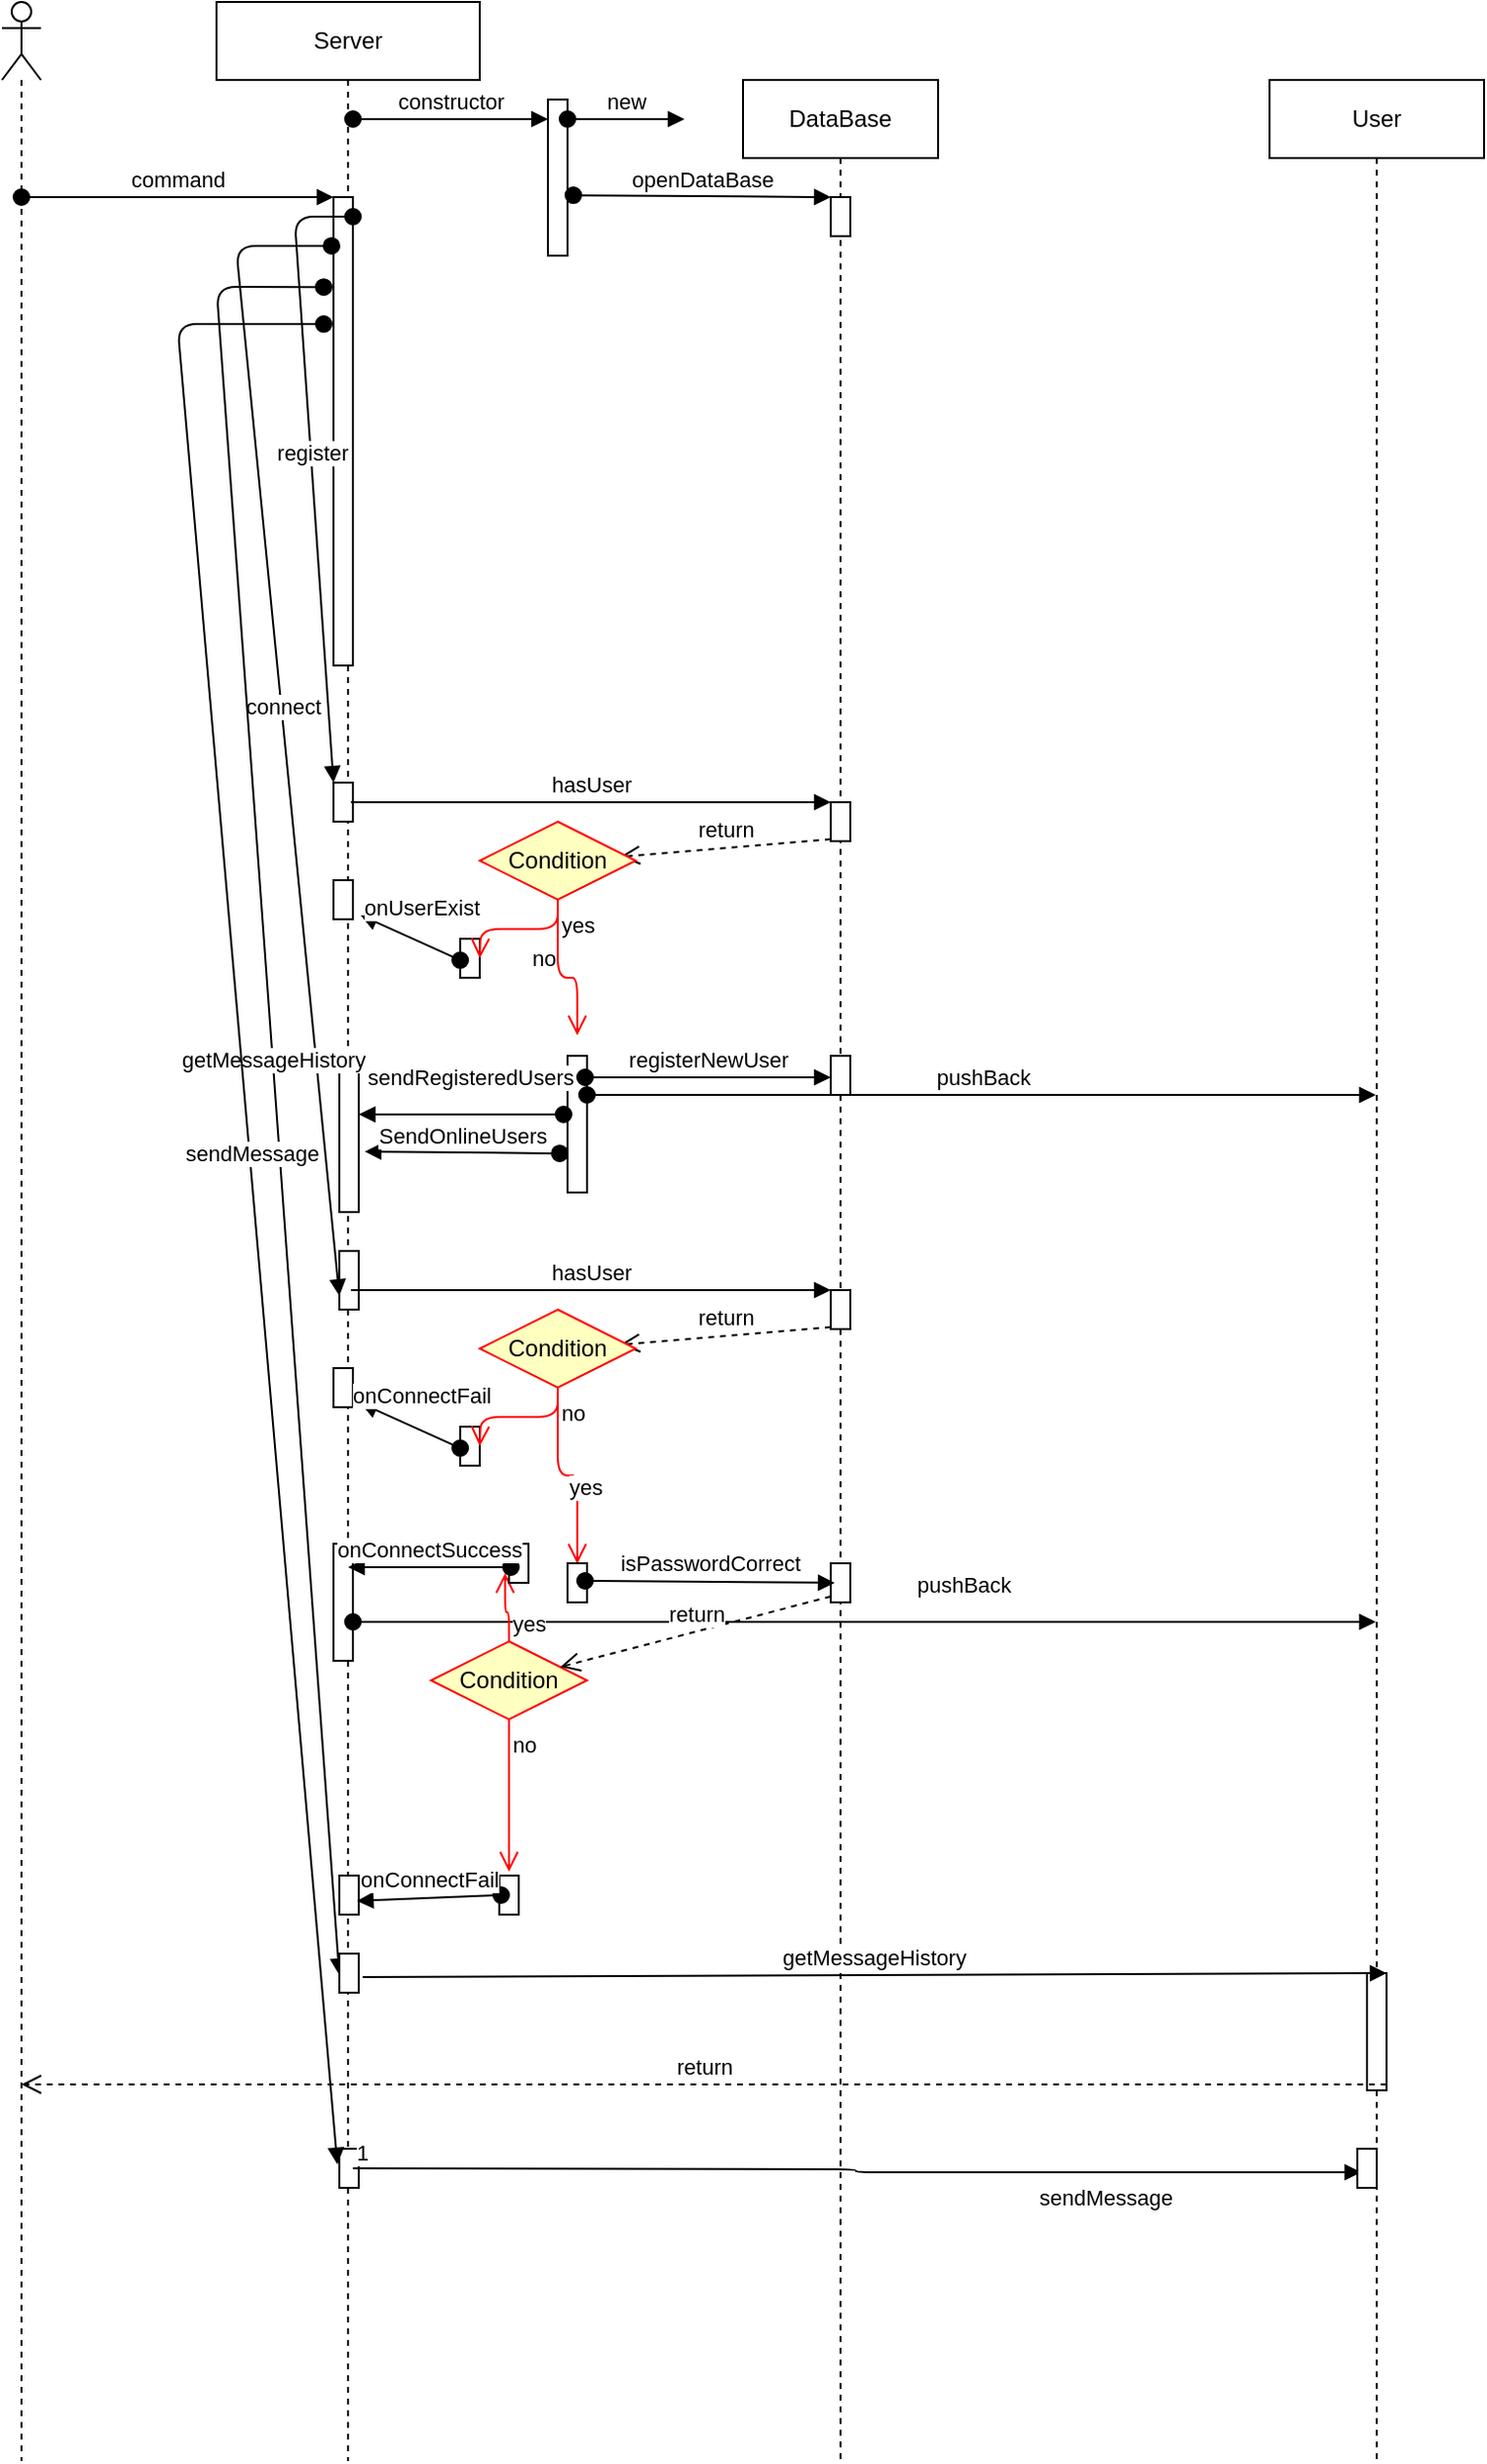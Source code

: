 <mxfile version="14.9.0" type="device"><diagram id="XWIWBX7Q9k4Xep03zW-x" name="Page-1"><mxGraphModel dx="1185" dy="670" grid="1" gridSize="10" guides="1" tooltips="1" connect="1" arrows="1" fold="1" page="1" pageScale="1" pageWidth="3300" pageHeight="4681" math="0" shadow="0"><root><mxCell id="0"/><mxCell id="1" parent="0"/><mxCell id="GI-sh2BI521b2_qE_s5J-18" value="" style="shape=umlLifeline;participant=umlActor;perimeter=lifelinePerimeter;whiteSpace=wrap;html=1;container=1;collapsible=0;recursiveResize=0;verticalAlign=top;spacingTop=36;outlineConnect=0;" parent="1" vertex="1"><mxGeometry x="20" y="30" width="20" height="1260" as="geometry"/></mxCell><mxCell id="GI-sh2BI521b2_qE_s5J-19" value="Server" style="shape=umlLifeline;perimeter=lifelinePerimeter;whiteSpace=wrap;html=1;container=1;collapsible=0;recursiveResize=0;outlineConnect=0;" parent="1" vertex="1"><mxGeometry x="130" y="30" width="135" height="1260" as="geometry"/></mxCell><mxCell id="GI-sh2BI521b2_qE_s5J-31" value="" style="html=1;points=[];perimeter=orthogonalPerimeter;" parent="GI-sh2BI521b2_qE_s5J-19" vertex="1"><mxGeometry x="60" y="100" width="10" height="240" as="geometry"/></mxCell><mxCell id="GI-sh2BI521b2_qE_s5J-50" value="" style="html=1;points=[];perimeter=orthogonalPerimeter;" parent="GI-sh2BI521b2_qE_s5J-19" vertex="1"><mxGeometry x="60" y="450" width="10" height="20" as="geometry"/></mxCell><mxCell id="GI-sh2BI521b2_qE_s5J-51" value="" style="html=1;points=[];perimeter=orthogonalPerimeter;" parent="GI-sh2BI521b2_qE_s5J-19" vertex="1"><mxGeometry x="60" y="400" width="10" height="20" as="geometry"/></mxCell><mxCell id="GI-sh2BI521b2_qE_s5J-52" value="register" style="html=1;verticalAlign=bottom;startArrow=oval;startFill=1;endArrow=block;startSize=8;" parent="GI-sh2BI521b2_qE_s5J-19" target="GI-sh2BI521b2_qE_s5J-51" edge="1"><mxGeometry width="60" relative="1" as="geometry"><mxPoint x="70" y="110" as="sourcePoint"/><mxPoint x="130" y="110" as="targetPoint"/><Array as="points"><mxPoint x="40" y="110"/></Array></mxGeometry></mxCell><mxCell id="GI-sh2BI521b2_qE_s5J-60" value="" style="html=1;points=[];perimeter=orthogonalPerimeter;" parent="GI-sh2BI521b2_qE_s5J-19" vertex="1"><mxGeometry x="125" y="480" width="10" height="20" as="geometry"/></mxCell><mxCell id="GI-sh2BI521b2_qE_s5J-63" value="onUserExist" style="html=1;verticalAlign=bottom;startArrow=oval;startFill=1;endArrow=block;startSize=8;exitX=0;exitY=0.55;exitDx=0;exitDy=0;exitPerimeter=0;entryX=1.4;entryY=0.9;entryDx=0;entryDy=0;entryPerimeter=0;" parent="GI-sh2BI521b2_qE_s5J-19" source="GI-sh2BI521b2_qE_s5J-60" target="GI-sh2BI521b2_qE_s5J-50" edge="1"><mxGeometry x="-0.12" y="-9" width="60" relative="1" as="geometry"><mxPoint x="500" y="430" as="sourcePoint"/><mxPoint x="560" y="430" as="targetPoint"/><mxPoint x="-1" as="offset"/></mxGeometry></mxCell><mxCell id="GI-sh2BI521b2_qE_s5J-66" value="" style="html=1;points=[];perimeter=orthogonalPerimeter;" parent="GI-sh2BI521b2_qE_s5J-19" vertex="1"><mxGeometry x="63" y="540" width="10" height="80" as="geometry"/></mxCell><mxCell id="GI-sh2BI521b2_qE_s5J-70" value="" style="html=1;points=[];perimeter=orthogonalPerimeter;" parent="GI-sh2BI521b2_qE_s5J-19" vertex="1"><mxGeometry x="63" y="640" width="10" height="30" as="geometry"/></mxCell><mxCell id="GI-sh2BI521b2_qE_s5J-71" value="connect" style="html=1;verticalAlign=bottom;startArrow=oval;startFill=1;endArrow=block;startSize=8;exitX=-0.1;exitY=0.104;exitDx=0;exitDy=0;exitPerimeter=0;entryX=0;entryY=0.767;entryDx=0;entryDy=0;entryPerimeter=0;" parent="GI-sh2BI521b2_qE_s5J-19" source="GI-sh2BI521b2_qE_s5J-31" target="GI-sh2BI521b2_qE_s5J-70" edge="1"><mxGeometry width="60" relative="1" as="geometry"><mxPoint x="-40" y="160" as="sourcePoint"/><mxPoint x="-30" y="125" as="targetPoint"/><Array as="points"><mxPoint x="10" y="125"/></Array></mxGeometry></mxCell><mxCell id="GI-sh2BI521b2_qE_s5J-103" value="" style="html=1;points=[];perimeter=orthogonalPerimeter;" parent="GI-sh2BI521b2_qE_s5J-19" vertex="1"><mxGeometry x="63" y="960" width="10" height="20" as="geometry"/></mxCell><mxCell id="GI-sh2BI521b2_qE_s5J-111" value="" style="html=1;points=[];perimeter=orthogonalPerimeter;" parent="GI-sh2BI521b2_qE_s5J-19" vertex="1"><mxGeometry x="60" y="790" width="10" height="60" as="geometry"/></mxCell><mxCell id="GI-sh2BI521b2_qE_s5J-114" value="pushBack" style="html=1;verticalAlign=bottom;startArrow=oval;startFill=1;endArrow=block;startSize=8;" parent="GI-sh2BI521b2_qE_s5J-19" target="GI-sh2BI521b2_qE_s5J-112" edge="1"><mxGeometry x="0.194" y="10" width="60" relative="1" as="geometry"><mxPoint x="70" y="830" as="sourcePoint"/><mxPoint x="130" y="830" as="targetPoint"/><mxPoint as="offset"/></mxGeometry></mxCell><mxCell id="GI-sh2BI521b2_qE_s5J-115" value="getMessageHistory" style="html=1;verticalAlign=bottom;startArrow=oval;startFill=1;endArrow=block;startSize=8;exitX=-0.5;exitY=0.192;exitDx=0;exitDy=0;exitPerimeter=0;entryX=0;entryY=0.55;entryDx=0;entryDy=0;entryPerimeter=0;" parent="GI-sh2BI521b2_qE_s5J-19" source="GI-sh2BI521b2_qE_s5J-31" target="GI-sh2BI521b2_qE_s5J-117" edge="1"><mxGeometry width="60" relative="1" as="geometry"><mxPoint x="-60" y="180" as="sourcePoint"/><mxPoint x="-200" y="240" as="targetPoint"/><Array as="points"><mxPoint y="146"/></Array></mxGeometry></mxCell><mxCell id="GI-sh2BI521b2_qE_s5J-117" value="" style="html=1;points=[];perimeter=orthogonalPerimeter;" parent="GI-sh2BI521b2_qE_s5J-19" vertex="1"><mxGeometry x="63" y="1000" width="10" height="20" as="geometry"/></mxCell><mxCell id="GI-sh2BI521b2_qE_s5J-121" value="" style="html=1;points=[];perimeter=orthogonalPerimeter;" parent="GI-sh2BI521b2_qE_s5J-19" vertex="1"><mxGeometry x="63" y="1100" width="10" height="20" as="geometry"/></mxCell><mxCell id="GI-sh2BI521b2_qE_s5J-124" value="sendMessage" style="html=1;verticalAlign=bottom;startArrow=oval;startFill=1;endArrow=block;startSize=8;exitX=-0.5;exitY=0.271;exitDx=0;exitDy=0;exitPerimeter=0;entryX=-0.1;entryY=0.4;entryDx=0;entryDy=0;entryPerimeter=0;" parent="GI-sh2BI521b2_qE_s5J-19" source="GI-sh2BI521b2_qE_s5J-31" target="GI-sh2BI521b2_qE_s5J-121" edge="1"><mxGeometry width="60" relative="1" as="geometry"><mxPoint x="-90" y="200" as="sourcePoint"/><mxPoint x="-70" y="240" as="targetPoint"/><Array as="points"><mxPoint x="-20" y="165"/></Array></mxGeometry></mxCell><mxCell id="GI-sh2BI521b2_qE_s5J-125" value="sendMessage" style="endArrow=block;endFill=1;html=1;edgeStyle=orthogonalEdgeStyle;align=left;verticalAlign=top;entryX=0.2;entryY=0.6;entryDx=0;entryDy=0;entryPerimeter=0;" parent="GI-sh2BI521b2_qE_s5J-19" target="GI-sh2BI521b2_qE_s5J-127" edge="1"><mxGeometry x="0.356" relative="1" as="geometry"><mxPoint x="70" y="1110" as="sourcePoint"/><mxPoint x="550" y="1120" as="targetPoint"/><mxPoint as="offset"/></mxGeometry></mxCell><mxCell id="GI-sh2BI521b2_qE_s5J-126" value="1" style="edgeLabel;resizable=0;html=1;align=left;verticalAlign=bottom;" parent="GI-sh2BI521b2_qE_s5J-125" connectable="0" vertex="1"><mxGeometry x="-1" relative="1" as="geometry"/></mxCell><mxCell id="GI-sh2BI521b2_qE_s5J-21" value="" style="html=1;points=[];perimeter=orthogonalPerimeter;" parent="1" vertex="1"><mxGeometry x="300" y="80" width="10" height="80" as="geometry"/></mxCell><mxCell id="GI-sh2BI521b2_qE_s5J-22" value="constructor" style="html=1;verticalAlign=bottom;startArrow=oval;endArrow=block;startSize=8;" parent="1" target="GI-sh2BI521b2_qE_s5J-21" edge="1"><mxGeometry relative="1" as="geometry"><mxPoint x="200" y="90" as="sourcePoint"/></mxGeometry></mxCell><mxCell id="GI-sh2BI521b2_qE_s5J-25" value="DataBase" style="shape=umlLifeline;perimeter=lifelinePerimeter;whiteSpace=wrap;html=1;container=1;collapsible=0;recursiveResize=0;outlineConnect=0;" parent="1" vertex="1"><mxGeometry x="400" y="70" width="100" height="1220" as="geometry"/></mxCell><mxCell id="GI-sh2BI521b2_qE_s5J-27" value="" style="html=1;points=[];perimeter=orthogonalPerimeter;" parent="GI-sh2BI521b2_qE_s5J-25" vertex="1"><mxGeometry x="45" y="60" width="10" height="20" as="geometry"/></mxCell><mxCell id="GI-sh2BI521b2_qE_s5J-33" value="" style="html=1;points=[];perimeter=orthogonalPerimeter;" parent="GI-sh2BI521b2_qE_s5J-25" vertex="1"><mxGeometry x="45" y="370" width="10" height="20" as="geometry"/></mxCell><mxCell id="GI-sh2BI521b2_qE_s5J-64" value="" style="html=1;points=[];perimeter=orthogonalPerimeter;" parent="GI-sh2BI521b2_qE_s5J-25" vertex="1"><mxGeometry x="45" y="500" width="10" height="20" as="geometry"/></mxCell><mxCell id="GI-sh2BI521b2_qE_s5J-91" value="" style="html=1;points=[];perimeter=orthogonalPerimeter;" parent="GI-sh2BI521b2_qE_s5J-25" vertex="1"><mxGeometry x="45" y="760" width="10" height="20" as="geometry"/></mxCell><mxCell id="GI-sh2BI521b2_qE_s5J-26" value="new" style="html=1;verticalAlign=bottom;startArrow=oval;startFill=1;endArrow=block;startSize=8;" parent="1" edge="1"><mxGeometry width="60" relative="1" as="geometry"><mxPoint x="310" y="90" as="sourcePoint"/><mxPoint x="370" y="90" as="targetPoint"/></mxGeometry></mxCell><mxCell id="GI-sh2BI521b2_qE_s5J-28" value="openDataBase" style="html=1;verticalAlign=bottom;startArrow=oval;endArrow=block;startSize=8;exitX=1.3;exitY=0.613;exitDx=0;exitDy=0;exitPerimeter=0;" parent="1" source="GI-sh2BI521b2_qE_s5J-21" target="GI-sh2BI521b2_qE_s5J-27" edge="1"><mxGeometry relative="1" as="geometry"><mxPoint x="350" y="130" as="sourcePoint"/></mxGeometry></mxCell><mxCell id="GI-sh2BI521b2_qE_s5J-32" value="command" style="html=1;verticalAlign=bottom;startArrow=oval;endArrow=block;startSize=8;" parent="1" source="GI-sh2BI521b2_qE_s5J-18" target="GI-sh2BI521b2_qE_s5J-31" edge="1"><mxGeometry relative="1" as="geometry"><mxPoint x="50" y="170" as="sourcePoint"/><Array as="points"><mxPoint x="160" y="130"/></Array></mxGeometry></mxCell><mxCell id="GI-sh2BI521b2_qE_s5J-34" value="hasUser" style="html=1;verticalAlign=bottom;endArrow=block;entryX=0;entryY=0;exitX=0.9;exitY=0.5;exitDx=0;exitDy=0;exitPerimeter=0;" parent="1" source="GI-sh2BI521b2_qE_s5J-51" target="GI-sh2BI521b2_qE_s5J-33" edge="1"><mxGeometry relative="1" as="geometry"><mxPoint x="210" y="420" as="sourcePoint"/><Array as="points"><mxPoint x="350" y="440"/></Array></mxGeometry></mxCell><mxCell id="GI-sh2BI521b2_qE_s5J-35" value="return" style="html=1;verticalAlign=bottom;endArrow=open;dashed=1;endSize=8;exitX=0;exitY=0.95;entryX=0.9;entryY=0.45;entryDx=0;entryDy=0;entryPerimeter=0;" parent="1" source="GI-sh2BI521b2_qE_s5J-33" target="GI-sh2BI521b2_qE_s5J-56" edge="1"><mxGeometry relative="1" as="geometry"><mxPoint x="342" y="455" as="targetPoint"/></mxGeometry></mxCell><mxCell id="GI-sh2BI521b2_qE_s5J-56" value="Condition" style="rhombus;whiteSpace=wrap;html=1;fillColor=#ffffc0;strokeColor=#ff0000;" parent="1" vertex="1"><mxGeometry x="265" y="450" width="80" height="40" as="geometry"/></mxCell><mxCell id="GI-sh2BI521b2_qE_s5J-57" value="no" style="edgeStyle=orthogonalEdgeStyle;html=1;align=left;verticalAlign=bottom;endArrow=open;endSize=8;strokeColor=#ff0000;entryX=0.5;entryY=-0.15;entryDx=0;entryDy=0;entryPerimeter=0;" parent="1" source="GI-sh2BI521b2_qE_s5J-56" target="GI-sh2BI521b2_qE_s5J-61" edge="1"><mxGeometry x="-0.022" y="-15" relative="1" as="geometry"><mxPoint x="290" y="720" as="targetPoint"/><mxPoint as="offset"/></mxGeometry></mxCell><mxCell id="GI-sh2BI521b2_qE_s5J-58" value="yes" style="edgeStyle=orthogonalEdgeStyle;html=1;align=left;verticalAlign=top;endArrow=open;endSize=8;strokeColor=#ff0000;" parent="1" source="GI-sh2BI521b2_qE_s5J-56" edge="1"><mxGeometry x="-1" relative="1" as="geometry"><mxPoint x="265" y="520" as="targetPoint"/></mxGeometry></mxCell><mxCell id="GI-sh2BI521b2_qE_s5J-61" value="" style="html=1;points=[];perimeter=orthogonalPerimeter;" parent="1" vertex="1"><mxGeometry x="310" y="570" width="10" height="70" as="geometry"/></mxCell><mxCell id="GI-sh2BI521b2_qE_s5J-65" value="registerNewUser" style="html=1;verticalAlign=bottom;startArrow=oval;startFill=1;endArrow=block;startSize=8;entryX=0;entryY=0.55;entryDx=0;entryDy=0;entryPerimeter=0;" parent="1" target="GI-sh2BI521b2_qE_s5J-64" edge="1"><mxGeometry width="60" relative="1" as="geometry"><mxPoint x="319" y="581" as="sourcePoint"/><mxPoint x="420" y="560" as="targetPoint"/></mxGeometry></mxCell><mxCell id="GI-sh2BI521b2_qE_s5J-67" value="sendRegisteredUsers" style="html=1;verticalAlign=bottom;startArrow=oval;startFill=1;endArrow=block;startSize=8;" parent="1" target="GI-sh2BI521b2_qE_s5J-66" edge="1"><mxGeometry x="-0.086" y="-10" width="60" relative="1" as="geometry"><mxPoint x="308" y="600" as="sourcePoint"/><mxPoint x="300" y="590" as="targetPoint"/><Array as="points"><mxPoint x="270" y="600"/></Array><mxPoint as="offset"/></mxGeometry></mxCell><mxCell id="GI-sh2BI521b2_qE_s5J-69" value="SendOnlineUsers" style="html=1;verticalAlign=bottom;startArrow=oval;startFill=1;endArrow=block;startSize=8;exitX=-0.4;exitY=0.714;exitDx=0;exitDy=0;exitPerimeter=0;entryX=1.3;entryY=0.613;entryDx=0;entryDy=0;entryPerimeter=0;" parent="1" source="GI-sh2BI521b2_qE_s5J-61" target="GI-sh2BI521b2_qE_s5J-66" edge="1"><mxGeometry width="60" relative="1" as="geometry"><mxPoint x="210" y="620" as="sourcePoint"/><mxPoint x="270" y="620" as="targetPoint"/></mxGeometry></mxCell><mxCell id="GI-sh2BI521b2_qE_s5J-74" value="" style="html=1;points=[];perimeter=orthogonalPerimeter;" parent="1" vertex="1"><mxGeometry x="190" y="730" width="10" height="20" as="geometry"/></mxCell><mxCell id="GI-sh2BI521b2_qE_s5J-75" value="" style="html=1;points=[];perimeter=orthogonalPerimeter;" parent="1" vertex="1"><mxGeometry x="255" y="760" width="10" height="20" as="geometry"/></mxCell><mxCell id="GI-sh2BI521b2_qE_s5J-76" value="onConnectFail" style="html=1;verticalAlign=bottom;startArrow=oval;startFill=1;endArrow=block;startSize=8;exitX=0;exitY=0.55;exitDx=0;exitDy=0;exitPerimeter=0;entryX=1.4;entryY=0.9;entryDx=0;entryDy=0;entryPerimeter=0;" parent="1" source="GI-sh2BI521b2_qE_s5J-75" target="GI-sh2BI521b2_qE_s5J-74" edge="1"><mxGeometry x="-0.12" y="-9" width="60" relative="1" as="geometry"><mxPoint x="390" y="-30" as="sourcePoint"/><mxPoint x="450" y="-30" as="targetPoint"/><mxPoint x="-1" as="offset"/></mxGeometry></mxCell><mxCell id="GI-sh2BI521b2_qE_s5J-78" value="" style="html=1;points=[];perimeter=orthogonalPerimeter;" parent="1" vertex="1"><mxGeometry x="445" y="690" width="10" height="20" as="geometry"/></mxCell><mxCell id="GI-sh2BI521b2_qE_s5J-80" value="hasUser" style="html=1;verticalAlign=bottom;endArrow=block;entryX=0;entryY=0;exitX=0.9;exitY=0.5;exitDx=0;exitDy=0;exitPerimeter=0;" parent="1" target="GI-sh2BI521b2_qE_s5J-78" edge="1"><mxGeometry relative="1" as="geometry"><mxPoint x="199" y="690" as="sourcePoint"/><Array as="points"><mxPoint x="350" y="690"/></Array></mxGeometry></mxCell><mxCell id="GI-sh2BI521b2_qE_s5J-81" value="return" style="html=1;verticalAlign=bottom;endArrow=open;dashed=1;endSize=8;exitX=0;exitY=0.95;entryX=0.9;entryY=0.45;entryDx=0;entryDy=0;entryPerimeter=0;" parent="1" source="GI-sh2BI521b2_qE_s5J-78" target="GI-sh2BI521b2_qE_s5J-82" edge="1"><mxGeometry relative="1" as="geometry"><mxPoint x="342" y="705" as="targetPoint"/></mxGeometry></mxCell><mxCell id="GI-sh2BI521b2_qE_s5J-82" value="Condition" style="rhombus;whiteSpace=wrap;html=1;fillColor=#ffffc0;strokeColor=#ff0000;" parent="1" vertex="1"><mxGeometry x="265" y="700" width="80" height="40" as="geometry"/></mxCell><mxCell id="GI-sh2BI521b2_qE_s5J-83" value="yes" style="edgeStyle=orthogonalEdgeStyle;html=1;align=left;verticalAlign=bottom;endArrow=open;endSize=8;strokeColor=#ff0000;entryX=0.5;entryY=0.013;entryDx=0;entryDy=0;entryPerimeter=0;" parent="1" source="GI-sh2BI521b2_qE_s5J-82" target="GI-sh2BI521b2_qE_s5J-89" edge="1"><mxGeometry x="-0.022" y="-15" relative="1" as="geometry"><mxPoint x="315" y="809.5" as="targetPoint"/><mxPoint as="offset"/></mxGeometry></mxCell><mxCell id="GI-sh2BI521b2_qE_s5J-84" value="no" style="edgeStyle=orthogonalEdgeStyle;html=1;align=left;verticalAlign=top;endArrow=open;endSize=8;strokeColor=#ff0000;" parent="1" source="GI-sh2BI521b2_qE_s5J-82" edge="1"><mxGeometry x="-1" relative="1" as="geometry"><mxPoint x="265" y="770" as="targetPoint"/></mxGeometry></mxCell><mxCell id="GI-sh2BI521b2_qE_s5J-89" value="" style="html=1;points=[];perimeter=orthogonalPerimeter;" parent="1" vertex="1"><mxGeometry x="310" y="830" width="10" height="20" as="geometry"/></mxCell><mxCell id="GI-sh2BI521b2_qE_s5J-93" value="isPasswordCorrect" style="html=1;verticalAlign=bottom;startArrow=oval;startFill=1;endArrow=block;startSize=8;exitX=0.9;exitY=0.45;exitDx=0;exitDy=0;exitPerimeter=0;entryX=0.2;entryY=0.5;entryDx=0;entryDy=0;entryPerimeter=0;" parent="1" source="GI-sh2BI521b2_qE_s5J-89" target="GI-sh2BI521b2_qE_s5J-91" edge="1"><mxGeometry width="60" relative="1" as="geometry"><mxPoint x="330" y="840" as="sourcePoint"/><mxPoint x="390" y="840" as="targetPoint"/></mxGeometry></mxCell><mxCell id="GI-sh2BI521b2_qE_s5J-97" value="Condition" style="rhombus;whiteSpace=wrap;html=1;fillColor=#ffffc0;strokeColor=#ff0000;" parent="1" vertex="1"><mxGeometry x="240" y="870" width="80" height="40" as="geometry"/></mxCell><mxCell id="GI-sh2BI521b2_qE_s5J-98" value="yes" style="edgeStyle=orthogonalEdgeStyle;html=1;align=left;verticalAlign=bottom;endArrow=open;endSize=8;strokeColor=#ff0000;entryX=-0.2;entryY=0.75;entryDx=0;entryDy=0;entryPerimeter=0;" parent="1" source="GI-sh2BI521b2_qE_s5J-97" target="GI-sh2BI521b2_qE_s5J-108" edge="1"><mxGeometry x="-1" relative="1" as="geometry"><mxPoint x="270" y="850" as="targetPoint"/></mxGeometry></mxCell><mxCell id="GI-sh2BI521b2_qE_s5J-99" value="no" style="edgeStyle=orthogonalEdgeStyle;html=1;align=left;verticalAlign=top;endArrow=open;endSize=8;strokeColor=#ff0000;entryX=0.5;entryY=-0.1;entryDx=0;entryDy=0;entryPerimeter=0;" parent="1" source="GI-sh2BI521b2_qE_s5J-97" target="GI-sh2BI521b2_qE_s5J-101" edge="1"><mxGeometry x="-1" relative="1" as="geometry"><mxPoint x="280" y="970" as="targetPoint"/></mxGeometry></mxCell><mxCell id="GI-sh2BI521b2_qE_s5J-100" value="return" style="html=1;verticalAlign=bottom;endArrow=open;dashed=1;endSize=8;exitX=0;exitY=0.85;exitDx=0;exitDy=0;exitPerimeter=0;" parent="1" source="GI-sh2BI521b2_qE_s5J-91" target="GI-sh2BI521b2_qE_s5J-97" edge="1"><mxGeometry relative="1" as="geometry"><mxPoint x="430" y="860" as="sourcePoint"/><mxPoint x="290" y="880" as="targetPoint"/></mxGeometry></mxCell><mxCell id="GI-sh2BI521b2_qE_s5J-101" value="" style="html=1;points=[];perimeter=orthogonalPerimeter;" parent="1" vertex="1"><mxGeometry x="275" y="990" width="10" height="20" as="geometry"/></mxCell><mxCell id="GI-sh2BI521b2_qE_s5J-106" value="onConnectFail" style="html=1;verticalAlign=bottom;startArrow=oval;startFill=1;endArrow=block;startSize=8;exitX=0.1;exitY=0.5;exitDx=0;exitDy=0;exitPerimeter=0;entryX=0.9;entryY=0.65;entryDx=0;entryDy=0;entryPerimeter=0;" parent="1" source="GI-sh2BI521b2_qE_s5J-101" target="GI-sh2BI521b2_qE_s5J-103" edge="1"><mxGeometry width="60" relative="1" as="geometry"><mxPoint x="220" y="1040" as="sourcePoint"/><mxPoint x="280" y="1040" as="targetPoint"/></mxGeometry></mxCell><mxCell id="GI-sh2BI521b2_qE_s5J-108" value="" style="html=1;points=[];perimeter=orthogonalPerimeter;" parent="1" vertex="1"><mxGeometry x="280" y="820" width="10" height="20" as="geometry"/></mxCell><mxCell id="GI-sh2BI521b2_qE_s5J-109" value="onConnectSuccess" style="html=1;verticalAlign=bottom;startArrow=oval;startFill=1;endArrow=block;startSize=8;exitX=0.1;exitY=0.6;exitDx=0;exitDy=0;exitPerimeter=0;" parent="1" source="GI-sh2BI521b2_qE_s5J-108" target="GI-sh2BI521b2_qE_s5J-19" edge="1"><mxGeometry width="60" relative="1" as="geometry"><mxPoint x="210" y="810" as="sourcePoint"/><mxPoint x="270" y="810" as="targetPoint"/></mxGeometry></mxCell><mxCell id="GI-sh2BI521b2_qE_s5J-112" value="User" style="shape=umlLifeline;perimeter=lifelinePerimeter;whiteSpace=wrap;html=1;container=1;collapsible=0;recursiveResize=0;outlineConnect=0;" parent="1" vertex="1"><mxGeometry x="670" y="70" width="110" height="1220" as="geometry"/></mxCell><mxCell id="GI-sh2BI521b2_qE_s5J-118" value="" style="html=1;points=[];perimeter=orthogonalPerimeter;" parent="GI-sh2BI521b2_qE_s5J-112" vertex="1"><mxGeometry x="50" y="970" width="10" height="60" as="geometry"/></mxCell><mxCell id="GI-sh2BI521b2_qE_s5J-127" value="" style="html=1;points=[];perimeter=orthogonalPerimeter;" parent="GI-sh2BI521b2_qE_s5J-112" vertex="1"><mxGeometry x="45" y="1060" width="10" height="20" as="geometry"/></mxCell><mxCell id="GI-sh2BI521b2_qE_s5J-113" value="pushBack" style="html=1;verticalAlign=bottom;startArrow=oval;startFill=1;endArrow=block;startSize=8;" parent="1" target="GI-sh2BI521b2_qE_s5J-112" edge="1"><mxGeometry width="60" relative="1" as="geometry"><mxPoint x="320" y="590" as="sourcePoint"/><mxPoint x="380" y="590" as="targetPoint"/></mxGeometry></mxCell><mxCell id="GI-sh2BI521b2_qE_s5J-119" value="getMessageHistory" style="html=1;verticalAlign=bottom;endArrow=block;entryX=1;entryY=0;exitX=1.2;exitY=0.6;exitDx=0;exitDy=0;exitPerimeter=0;" parent="1" source="GI-sh2BI521b2_qE_s5J-117" target="GI-sh2BI521b2_qE_s5J-118" edge="1"><mxGeometry relative="1" as="geometry"><mxPoint x="790" y="1040" as="sourcePoint"/></mxGeometry></mxCell><mxCell id="GI-sh2BI521b2_qE_s5J-120" value="return" style="html=1;verticalAlign=bottom;endArrow=open;dashed=1;endSize=8;exitX=1;exitY=0.95;" parent="1" source="GI-sh2BI521b2_qE_s5J-118" target="GI-sh2BI521b2_qE_s5J-18" edge="1"><mxGeometry relative="1" as="geometry"><mxPoint x="790" y="1097" as="targetPoint"/></mxGeometry></mxCell></root></mxGraphModel></diagram></mxfile>